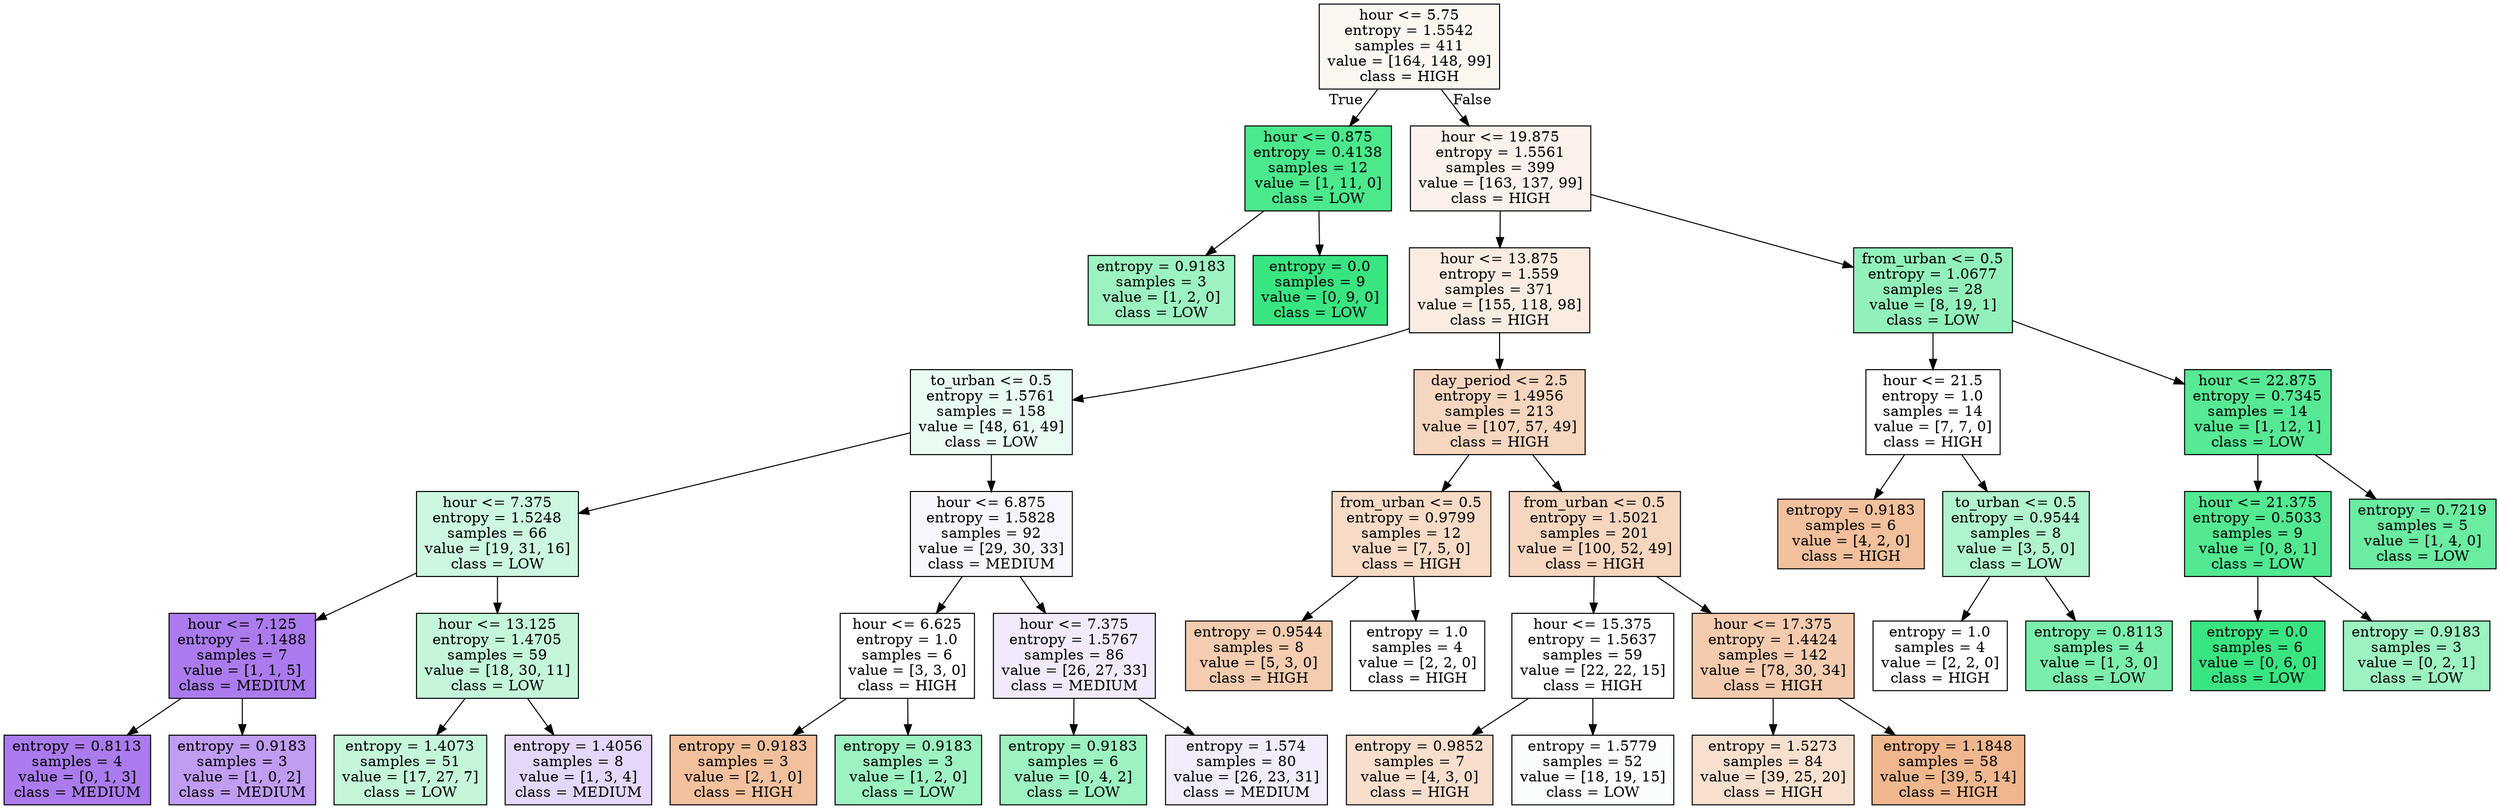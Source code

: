 digraph Tree {
node [shape=box, style="filled", color="black"] ;
0 [label="hour <= 5.75\nentropy = 1.5542\nsamples = 411\nvalue = [164, 148, 99]\nclass = HIGH", fillcolor="#e5813910"] ;
1 [label="hour <= 0.875\nentropy = 0.4138\nsamples = 12\nvalue = [1, 11, 0]\nclass = LOW", fillcolor="#39e581e8"] ;
0 -> 1 [labeldistance=2.5, labelangle=45, headlabel="True"] ;
2 [label="entropy = 0.9183\nsamples = 3\nvalue = [1, 2, 0]\nclass = LOW", fillcolor="#39e5817f"] ;
1 -> 2 ;
3 [label="entropy = 0.0\nsamples = 9\nvalue = [0, 9, 0]\nclass = LOW", fillcolor="#39e581ff"] ;
1 -> 3 ;
4 [label="hour <= 19.875\nentropy = 1.5561\nsamples = 399\nvalue = [163, 137, 99]\nclass = HIGH", fillcolor="#e5813919"] ;
0 -> 4 [labeldistance=2.5, labelangle=-45, headlabel="False"] ;
5 [label="hour <= 13.875\nentropy = 1.559\nsamples = 371\nvalue = [155, 118, 98]\nclass = HIGH", fillcolor="#e5813925"] ;
4 -> 5 ;
6 [label="to_urban <= 0.5\nentropy = 1.5761\nsamples = 158\nvalue = [48, 61, 49]\nclass = LOW", fillcolor="#39e5811c"] ;
5 -> 6 ;
7 [label="hour <= 7.375\nentropy = 1.5248\nsamples = 66\nvalue = [19, 31, 16]\nclass = LOW", fillcolor="#39e58141"] ;
6 -> 7 ;
8 [label="hour <= 7.125\nentropy = 1.1488\nsamples = 7\nvalue = [1, 1, 5]\nclass = MEDIUM", fillcolor="#8139e5aa"] ;
7 -> 8 ;
9 [label="entropy = 0.8113\nsamples = 4\nvalue = [0, 1, 3]\nclass = MEDIUM", fillcolor="#8139e5aa"] ;
8 -> 9 ;
10 [label="entropy = 0.9183\nsamples = 3\nvalue = [1, 0, 2]\nclass = MEDIUM", fillcolor="#8139e57f"] ;
8 -> 10 ;
11 [label="hour <= 13.125\nentropy = 1.4705\nsamples = 59\nvalue = [18, 30, 11]\nclass = LOW", fillcolor="#39e5814b"] ;
7 -> 11 ;
12 [label="entropy = 1.4073\nsamples = 51\nvalue = [17, 27, 7]\nclass = LOW", fillcolor="#39e5814b"] ;
11 -> 12 ;
13 [label="entropy = 1.4056\nsamples = 8\nvalue = [1, 3, 4]\nclass = MEDIUM", fillcolor="#8139e533"] ;
11 -> 13 ;
14 [label="hour <= 6.875\nentropy = 1.5828\nsamples = 92\nvalue = [29, 30, 33]\nclass = MEDIUM", fillcolor="#8139e50c"] ;
6 -> 14 ;
15 [label="hour <= 6.625\nentropy = 1.0\nsamples = 6\nvalue = [3, 3, 0]\nclass = HIGH", fillcolor="#e5813900"] ;
14 -> 15 ;
16 [label="entropy = 0.9183\nsamples = 3\nvalue = [2, 1, 0]\nclass = HIGH", fillcolor="#e581397f"] ;
15 -> 16 ;
17 [label="entropy = 0.9183\nsamples = 3\nvalue = [1, 2, 0]\nclass = LOW", fillcolor="#39e5817f"] ;
15 -> 17 ;
18 [label="hour <= 7.375\nentropy = 1.5767\nsamples = 86\nvalue = [26, 27, 33]\nclass = MEDIUM", fillcolor="#8139e51a"] ;
14 -> 18 ;
19 [label="entropy = 0.9183\nsamples = 6\nvalue = [0, 4, 2]\nclass = LOW", fillcolor="#39e5817f"] ;
18 -> 19 ;
20 [label="entropy = 1.574\nsamples = 80\nvalue = [26, 23, 31]\nclass = MEDIUM", fillcolor="#8139e518"] ;
18 -> 20 ;
21 [label="day_period <= 2.5\nentropy = 1.4956\nsamples = 213\nvalue = [107, 57, 49]\nclass = HIGH", fillcolor="#e5813952"] ;
5 -> 21 ;
22 [label="from_urban <= 0.5\nentropy = 0.9799\nsamples = 12\nvalue = [7, 5, 0]\nclass = HIGH", fillcolor="#e5813949"] ;
21 -> 22 ;
23 [label="entropy = 0.9544\nsamples = 8\nvalue = [5, 3, 0]\nclass = HIGH", fillcolor="#e5813966"] ;
22 -> 23 ;
24 [label="entropy = 1.0\nsamples = 4\nvalue = [2, 2, 0]\nclass = HIGH", fillcolor="#e5813900"] ;
22 -> 24 ;
25 [label="from_urban <= 0.5\nentropy = 1.5021\nsamples = 201\nvalue = [100, 52, 49]\nclass = HIGH", fillcolor="#e5813952"] ;
21 -> 25 ;
26 [label="hour <= 15.375\nentropy = 1.5637\nsamples = 59\nvalue = [22, 22, 15]\nclass = HIGH", fillcolor="#e5813900"] ;
25 -> 26 ;
27 [label="entropy = 0.9852\nsamples = 7\nvalue = [4, 3, 0]\nclass = HIGH", fillcolor="#e5813940"] ;
26 -> 27 ;
28 [label="entropy = 1.5779\nsamples = 52\nvalue = [18, 19, 15]\nclass = LOW", fillcolor="#39e58107"] ;
26 -> 28 ;
29 [label="hour <= 17.375\nentropy = 1.4424\nsamples = 142\nvalue = [78, 30, 34]\nclass = HIGH", fillcolor="#e5813968"] ;
25 -> 29 ;
30 [label="entropy = 1.5273\nsamples = 84\nvalue = [39, 25, 20]\nclass = HIGH", fillcolor="#e581393d"] ;
29 -> 30 ;
31 [label="entropy = 1.1848\nsamples = 58\nvalue = [39, 5, 14]\nclass = HIGH", fillcolor="#e5813991"] ;
29 -> 31 ;
32 [label="from_urban <= 0.5\nentropy = 1.0677\nsamples = 28\nvalue = [8, 19, 1]\nclass = LOW", fillcolor="#39e5818c"] ;
4 -> 32 ;
33 [label="hour <= 21.5\nentropy = 1.0\nsamples = 14\nvalue = [7, 7, 0]\nclass = HIGH", fillcolor="#e5813900"] ;
32 -> 33 ;
34 [label="entropy = 0.9183\nsamples = 6\nvalue = [4, 2, 0]\nclass = HIGH", fillcolor="#e581397f"] ;
33 -> 34 ;
35 [label="to_urban <= 0.5\nentropy = 0.9544\nsamples = 8\nvalue = [3, 5, 0]\nclass = LOW", fillcolor="#39e58166"] ;
33 -> 35 ;
36 [label="entropy = 1.0\nsamples = 4\nvalue = [2, 2, 0]\nclass = HIGH", fillcolor="#e5813900"] ;
35 -> 36 ;
37 [label="entropy = 0.8113\nsamples = 4\nvalue = [1, 3, 0]\nclass = LOW", fillcolor="#39e581aa"] ;
35 -> 37 ;
38 [label="hour <= 22.875\nentropy = 0.7345\nsamples = 14\nvalue = [1, 12, 1]\nclass = LOW", fillcolor="#39e581d8"] ;
32 -> 38 ;
39 [label="hour <= 21.375\nentropy = 0.5033\nsamples = 9\nvalue = [0, 8, 1]\nclass = LOW", fillcolor="#39e581df"] ;
38 -> 39 ;
40 [label="entropy = 0.0\nsamples = 6\nvalue = [0, 6, 0]\nclass = LOW", fillcolor="#39e581ff"] ;
39 -> 40 ;
41 [label="entropy = 0.9183\nsamples = 3\nvalue = [0, 2, 1]\nclass = LOW", fillcolor="#39e5817f"] ;
39 -> 41 ;
42 [label="entropy = 0.7219\nsamples = 5\nvalue = [1, 4, 0]\nclass = LOW", fillcolor="#39e581bf"] ;
38 -> 42 ;
}